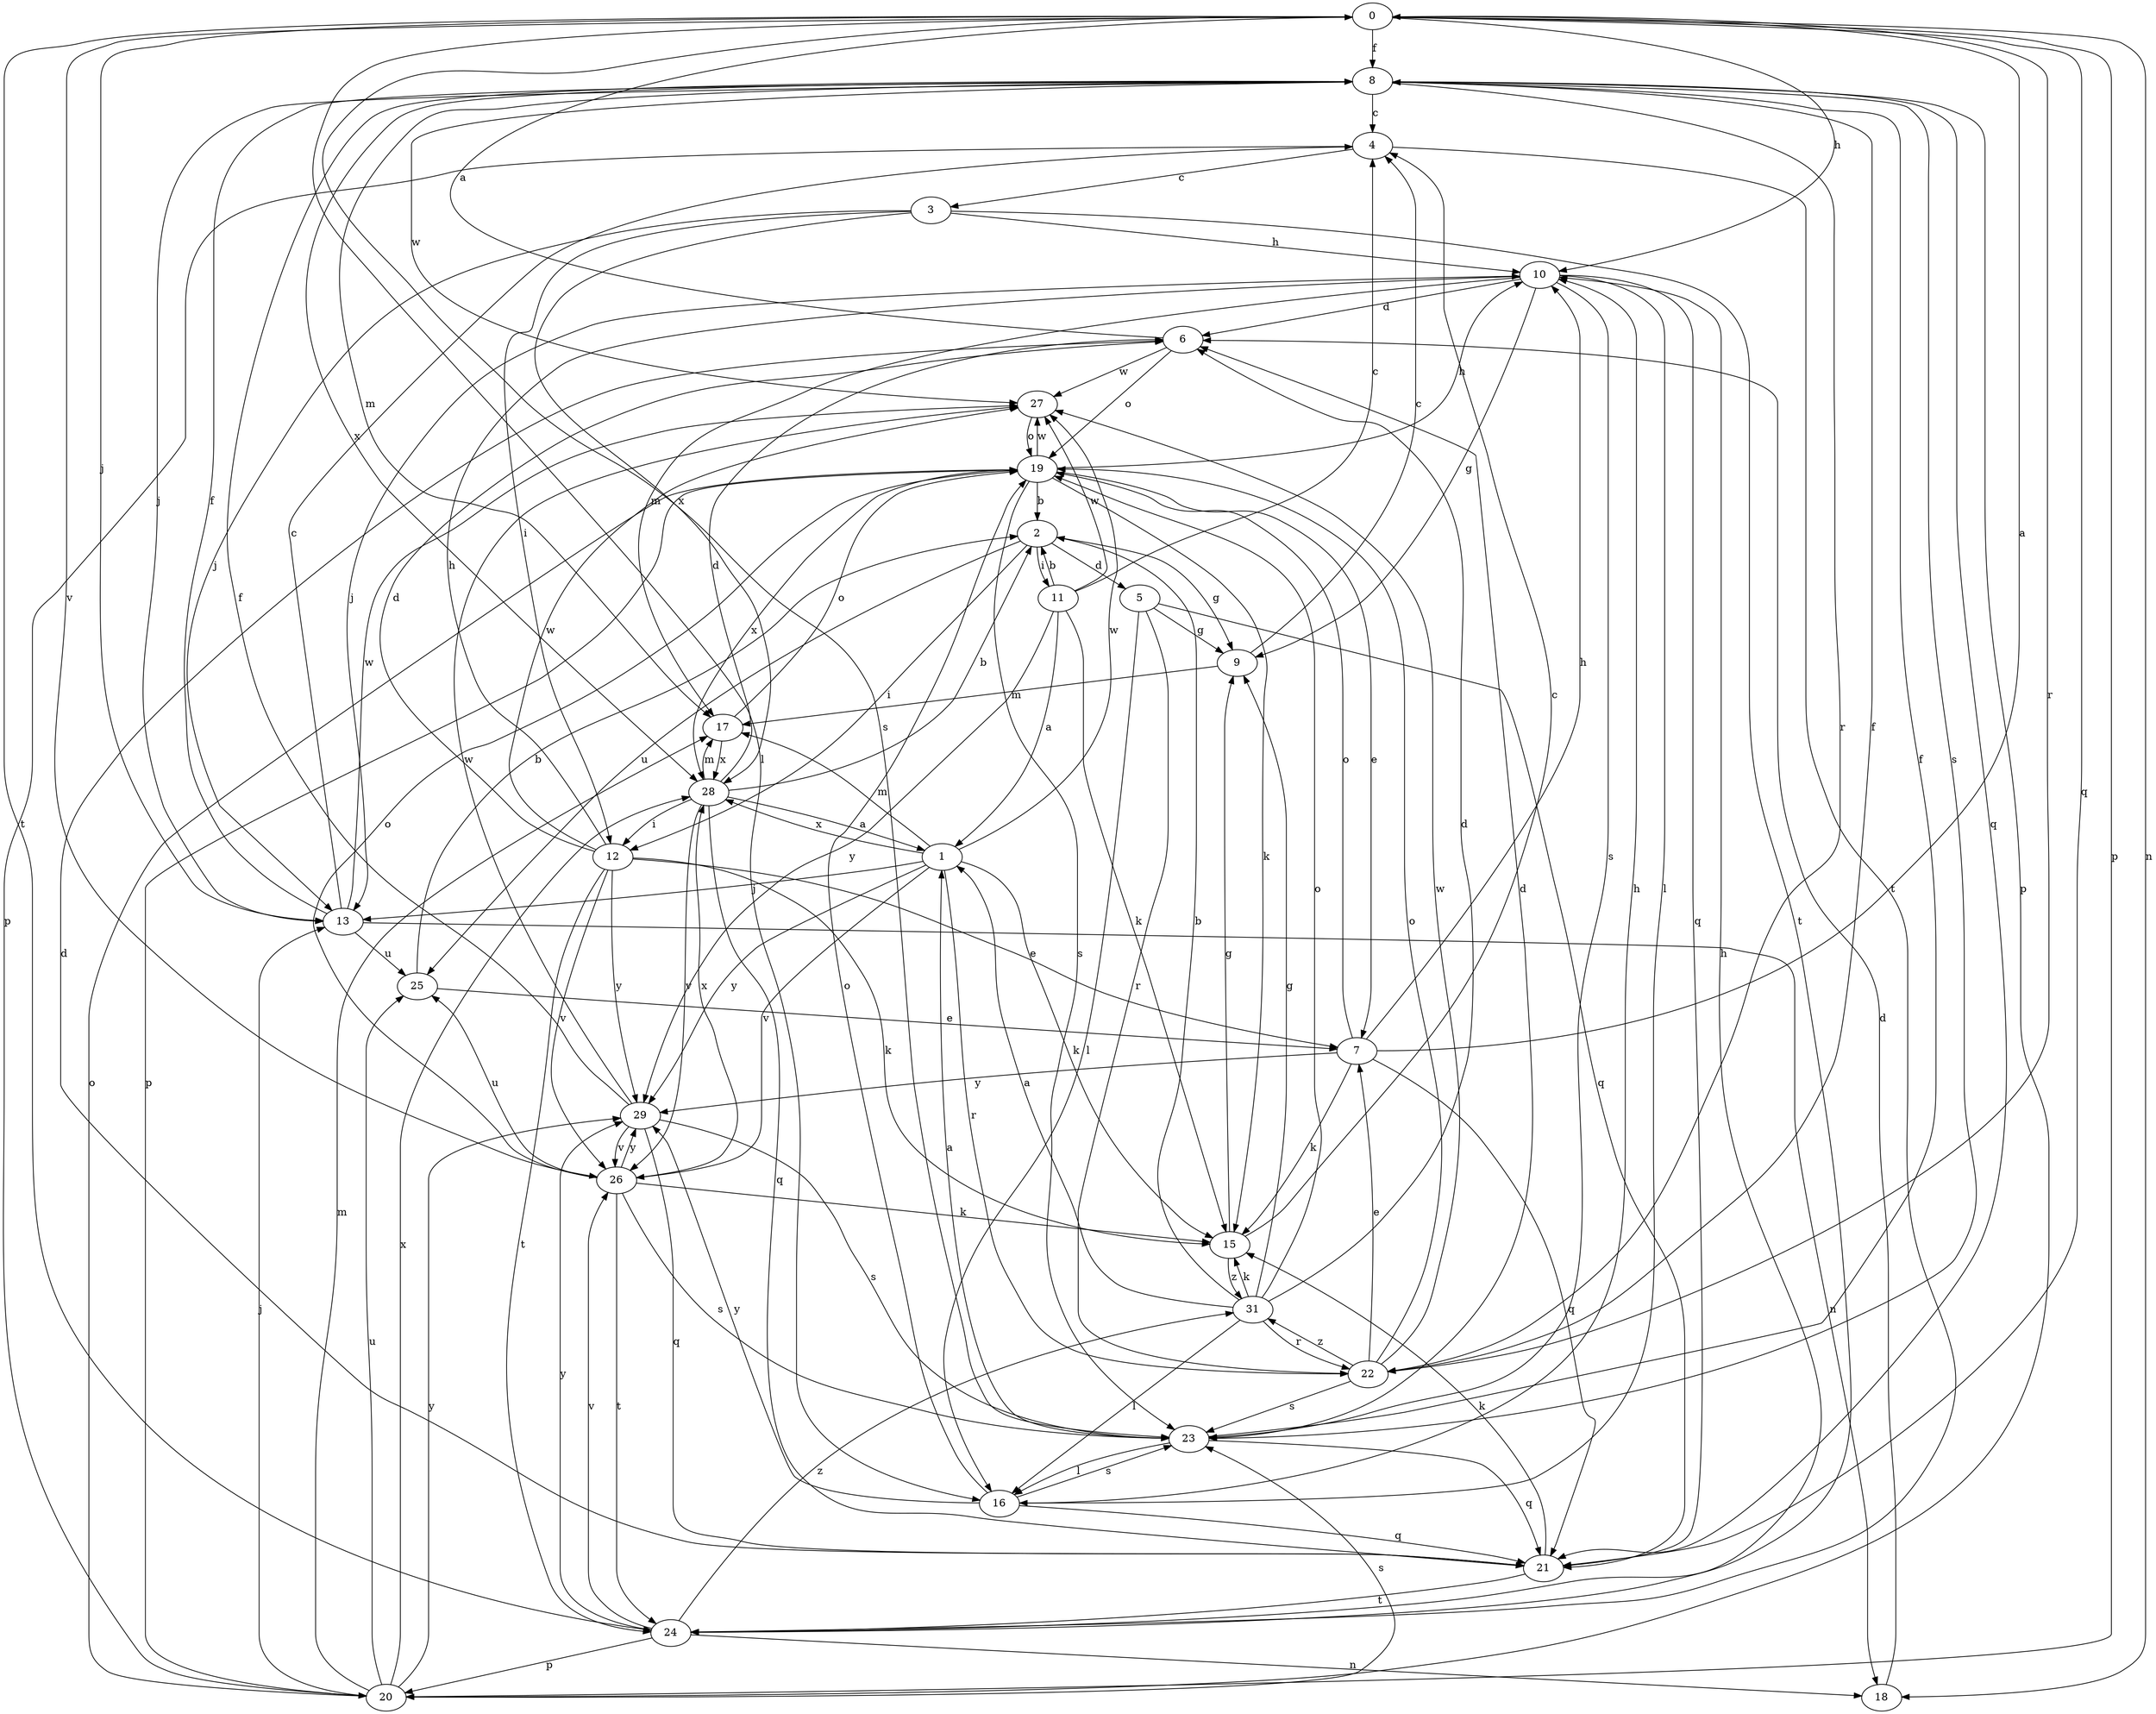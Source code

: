 strict digraph  {
0;
1;
2;
3;
4;
5;
6;
7;
8;
9;
10;
11;
12;
13;
15;
16;
17;
18;
19;
20;
21;
22;
23;
24;
25;
26;
27;
28;
29;
31;
0 -> 8  [label=f];
0 -> 10  [label=h];
0 -> 13  [label=j];
0 -> 16  [label=l];
0 -> 18  [label=n];
0 -> 20  [label=p];
0 -> 21  [label=q];
0 -> 22  [label=r];
0 -> 23  [label=s];
0 -> 24  [label=t];
0 -> 26  [label=v];
1 -> 13  [label=j];
1 -> 15  [label=k];
1 -> 17  [label=m];
1 -> 22  [label=r];
1 -> 26  [label=v];
1 -> 27  [label=w];
1 -> 28  [label=x];
1 -> 29  [label=y];
2 -> 5  [label=d];
2 -> 9  [label=g];
2 -> 11  [label=i];
2 -> 12  [label=i];
2 -> 25  [label=u];
3 -> 10  [label=h];
3 -> 12  [label=i];
3 -> 13  [label=j];
3 -> 24  [label=t];
3 -> 28  [label=x];
4 -> 3  [label=c];
4 -> 20  [label=p];
4 -> 24  [label=t];
5 -> 9  [label=g];
5 -> 16  [label=l];
5 -> 21  [label=q];
5 -> 22  [label=r];
6 -> 0  [label=a];
6 -> 19  [label=o];
6 -> 27  [label=w];
7 -> 0  [label=a];
7 -> 10  [label=h];
7 -> 15  [label=k];
7 -> 19  [label=o];
7 -> 21  [label=q];
7 -> 29  [label=y];
8 -> 4  [label=c];
8 -> 13  [label=j];
8 -> 17  [label=m];
8 -> 20  [label=p];
8 -> 21  [label=q];
8 -> 22  [label=r];
8 -> 23  [label=s];
8 -> 27  [label=w];
8 -> 28  [label=x];
9 -> 4  [label=c];
9 -> 17  [label=m];
10 -> 6  [label=d];
10 -> 9  [label=g];
10 -> 13  [label=j];
10 -> 16  [label=l];
10 -> 17  [label=m];
10 -> 21  [label=q];
10 -> 23  [label=s];
11 -> 1  [label=a];
11 -> 2  [label=b];
11 -> 4  [label=c];
11 -> 15  [label=k];
11 -> 27  [label=w];
11 -> 29  [label=y];
12 -> 6  [label=d];
12 -> 7  [label=e];
12 -> 10  [label=h];
12 -> 15  [label=k];
12 -> 24  [label=t];
12 -> 26  [label=v];
12 -> 27  [label=w];
12 -> 29  [label=y];
13 -> 4  [label=c];
13 -> 8  [label=f];
13 -> 18  [label=n];
13 -> 25  [label=u];
13 -> 27  [label=w];
15 -> 4  [label=c];
15 -> 9  [label=g];
15 -> 31  [label=z];
16 -> 10  [label=h];
16 -> 19  [label=o];
16 -> 21  [label=q];
16 -> 23  [label=s];
16 -> 29  [label=y];
17 -> 19  [label=o];
17 -> 28  [label=x];
18 -> 6  [label=d];
19 -> 2  [label=b];
19 -> 7  [label=e];
19 -> 10  [label=h];
19 -> 15  [label=k];
19 -> 20  [label=p];
19 -> 23  [label=s];
19 -> 27  [label=w];
19 -> 28  [label=x];
20 -> 13  [label=j];
20 -> 17  [label=m];
20 -> 19  [label=o];
20 -> 23  [label=s];
20 -> 25  [label=u];
20 -> 28  [label=x];
20 -> 29  [label=y];
21 -> 6  [label=d];
21 -> 15  [label=k];
21 -> 24  [label=t];
22 -> 7  [label=e];
22 -> 8  [label=f];
22 -> 19  [label=o];
22 -> 23  [label=s];
22 -> 27  [label=w];
22 -> 31  [label=z];
23 -> 1  [label=a];
23 -> 6  [label=d];
23 -> 8  [label=f];
23 -> 16  [label=l];
23 -> 21  [label=q];
24 -> 10  [label=h];
24 -> 18  [label=n];
24 -> 20  [label=p];
24 -> 26  [label=v];
24 -> 29  [label=y];
24 -> 31  [label=z];
25 -> 2  [label=b];
25 -> 7  [label=e];
26 -> 15  [label=k];
26 -> 19  [label=o];
26 -> 23  [label=s];
26 -> 24  [label=t];
26 -> 25  [label=u];
26 -> 28  [label=x];
26 -> 29  [label=y];
27 -> 19  [label=o];
28 -> 1  [label=a];
28 -> 2  [label=b];
28 -> 6  [label=d];
28 -> 12  [label=i];
28 -> 17  [label=m];
28 -> 21  [label=q];
28 -> 26  [label=v];
29 -> 8  [label=f];
29 -> 21  [label=q];
29 -> 23  [label=s];
29 -> 26  [label=v];
29 -> 27  [label=w];
31 -> 1  [label=a];
31 -> 2  [label=b];
31 -> 6  [label=d];
31 -> 9  [label=g];
31 -> 15  [label=k];
31 -> 16  [label=l];
31 -> 19  [label=o];
31 -> 22  [label=r];
}
